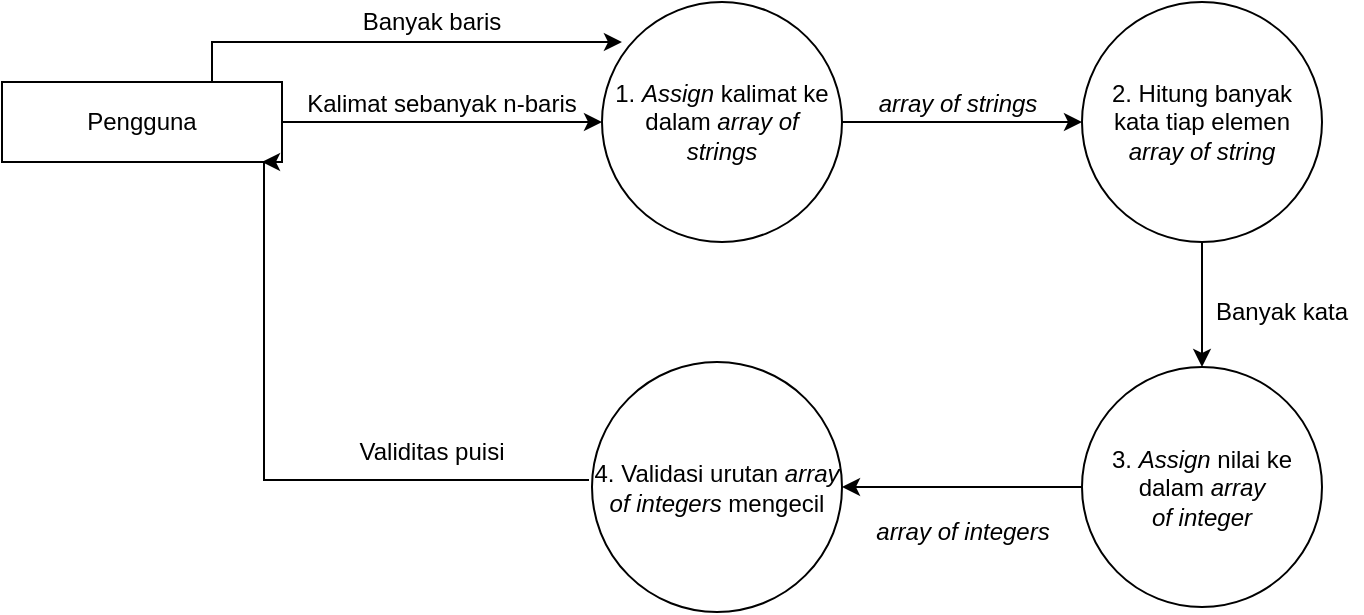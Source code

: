 <mxfile version="23.1.5" type="device">
  <diagram name="Page-1" id="mZHp0F3idqMipVGt2Qi0">
    <mxGraphModel dx="1730" dy="572" grid="1" gridSize="10" guides="1" tooltips="1" connect="1" arrows="1" fold="1" page="1" pageScale="1" pageWidth="850" pageHeight="1100" math="0" shadow="0">
      <root>
        <mxCell id="0" />
        <mxCell id="1" parent="0" />
        <mxCell id="JLWCUQV6kGqJ00sNZZGw-9" style="edgeStyle=orthogonalEdgeStyle;rounded=0;orthogonalLoop=1;jettySize=auto;html=1;exitX=1;exitY=0.5;exitDx=0;exitDy=0;" parent="1" source="JLWCUQV6kGqJ00sNZZGw-1" target="JLWCUQV6kGqJ00sNZZGw-3" edge="1">
          <mxGeometry relative="1" as="geometry" />
        </mxCell>
        <mxCell id="JLWCUQV6kGqJ00sNZZGw-1" value="Pengguna" style="rounded=0;whiteSpace=wrap;html=1;" parent="1" vertex="1">
          <mxGeometry x="-20" y="160" width="140" height="40" as="geometry" />
        </mxCell>
        <mxCell id="JLWCUQV6kGqJ00sNZZGw-11" style="edgeStyle=orthogonalEdgeStyle;rounded=0;orthogonalLoop=1;jettySize=auto;html=1;exitX=1;exitY=0.5;exitDx=0;exitDy=0;entryX=0;entryY=0.5;entryDx=0;entryDy=0;" parent="1" source="JLWCUQV6kGqJ00sNZZGw-3" target="JLWCUQV6kGqJ00sNZZGw-10" edge="1">
          <mxGeometry relative="1" as="geometry" />
        </mxCell>
        <mxCell id="JLWCUQV6kGqJ00sNZZGw-3" value="1. &lt;i&gt;Assign &lt;/i&gt;kalimat ke dalam &lt;i&gt;array of &lt;br&gt;strings&lt;/i&gt;" style="ellipse;whiteSpace=wrap;html=1;aspect=fixed;" parent="1" vertex="1">
          <mxGeometry x="280" y="120" width="120" height="120" as="geometry" />
        </mxCell>
        <mxCell id="JLWCUQV6kGqJ00sNZZGw-5" value="Kalimat sebanyak n-baris" style="text;html=1;align=center;verticalAlign=middle;whiteSpace=wrap;rounded=0;" parent="1" vertex="1">
          <mxGeometry x="120" y="156" width="160" height="30" as="geometry" />
        </mxCell>
        <mxCell id="UbbK8I7xsAyuoqpNCuKr-3" style="edgeStyle=orthogonalEdgeStyle;rounded=0;orthogonalLoop=1;jettySize=auto;html=1;exitX=0.5;exitY=1;exitDx=0;exitDy=0;entryX=0.5;entryY=0;entryDx=0;entryDy=0;" edge="1" parent="1" source="JLWCUQV6kGqJ00sNZZGw-10" target="JLWCUQV6kGqJ00sNZZGw-13">
          <mxGeometry relative="1" as="geometry" />
        </mxCell>
        <mxCell id="JLWCUQV6kGqJ00sNZZGw-10" value="2. Hitung banyak &lt;br&gt;kata tiap elemen &lt;i&gt;array of string&lt;/i&gt;" style="ellipse;whiteSpace=wrap;html=1;aspect=fixed;" parent="1" vertex="1">
          <mxGeometry x="520" y="120" width="120" height="120" as="geometry" />
        </mxCell>
        <mxCell id="JLWCUQV6kGqJ00sNZZGw-12" value="&lt;i&gt;array of strings&lt;/i&gt;" style="text;html=1;align=center;verticalAlign=middle;whiteSpace=wrap;rounded=0;" parent="1" vertex="1">
          <mxGeometry x="413" y="156" width="90" height="30" as="geometry" />
        </mxCell>
        <mxCell id="UbbK8I7xsAyuoqpNCuKr-4" style="edgeStyle=orthogonalEdgeStyle;rounded=0;orthogonalLoop=1;jettySize=auto;html=1;exitX=0;exitY=0.5;exitDx=0;exitDy=0;entryX=1;entryY=0.5;entryDx=0;entryDy=0;" edge="1" parent="1" source="JLWCUQV6kGqJ00sNZZGw-13" target="JLWCUQV6kGqJ00sNZZGw-16">
          <mxGeometry relative="1" as="geometry" />
        </mxCell>
        <mxCell id="JLWCUQV6kGqJ00sNZZGw-13" value="3. &lt;i&gt;Assign&lt;/i&gt;&amp;nbsp;nilai ke dalam &lt;i&gt;array &lt;br&gt;of integer&lt;/i&gt;" style="ellipse;whiteSpace=wrap;html=1;aspect=fixed;" parent="1" vertex="1">
          <mxGeometry x="520" y="302.5" width="120" height="120" as="geometry" />
        </mxCell>
        <mxCell id="JLWCUQV6kGqJ00sNZZGw-15" value="Banyak kata" style="text;html=1;align=center;verticalAlign=middle;whiteSpace=wrap;rounded=0;" parent="1" vertex="1">
          <mxGeometry x="580" y="260" width="80" height="30" as="geometry" />
        </mxCell>
        <mxCell id="JLWCUQV6kGqJ00sNZZGw-16" value="4. Validasi urutan &lt;i&gt;array of integers&lt;/i&gt;&amp;nbsp;mengecil" style="ellipse;whiteSpace=wrap;html=1;aspect=fixed;" parent="1" vertex="1">
          <mxGeometry x="275" y="300" width="125" height="125" as="geometry" />
        </mxCell>
        <mxCell id="JLWCUQV6kGqJ00sNZZGw-18" value="&lt;i&gt;array of integers&lt;/i&gt;" style="text;html=1;align=center;verticalAlign=middle;whiteSpace=wrap;rounded=0;" parent="1" vertex="1">
          <mxGeometry x="410" y="370" width="101" height="30" as="geometry" />
        </mxCell>
        <mxCell id="JLWCUQV6kGqJ00sNZZGw-19" style="edgeStyle=orthogonalEdgeStyle;rounded=0;orthogonalLoop=1;jettySize=auto;html=1;exitX=-0.012;exitY=0.472;exitDx=0;exitDy=0;exitPerimeter=0;" parent="1" source="JLWCUQV6kGqJ00sNZZGw-16" edge="1">
          <mxGeometry relative="1" as="geometry">
            <mxPoint x="668.18" y="359.22" as="sourcePoint" />
            <mxPoint x="110" y="200" as="targetPoint" />
            <Array as="points">
              <mxPoint x="111" y="359" />
            </Array>
          </mxGeometry>
        </mxCell>
        <mxCell id="JLWCUQV6kGqJ00sNZZGw-21" value="Validitas puisi" style="text;html=1;align=center;verticalAlign=middle;whiteSpace=wrap;rounded=0;" parent="1" vertex="1">
          <mxGeometry x="136.25" y="330" width="117.5" height="30" as="geometry" />
        </mxCell>
        <mxCell id="UbbK8I7xsAyuoqpNCuKr-1" style="edgeStyle=orthogonalEdgeStyle;rounded=0;orthogonalLoop=1;jettySize=auto;html=1;exitX=0.75;exitY=0;exitDx=0;exitDy=0;entryX=0.083;entryY=0.167;entryDx=0;entryDy=0;entryPerimeter=0;" edge="1" parent="1" source="JLWCUQV6kGqJ00sNZZGw-1" target="JLWCUQV6kGqJ00sNZZGw-3">
          <mxGeometry relative="1" as="geometry" />
        </mxCell>
        <mxCell id="UbbK8I7xsAyuoqpNCuKr-2" value="Banyak baris" style="text;html=1;align=center;verticalAlign=middle;whiteSpace=wrap;rounded=0;" vertex="1" parent="1">
          <mxGeometry x="110" y="120" width="170" height="20" as="geometry" />
        </mxCell>
      </root>
    </mxGraphModel>
  </diagram>
</mxfile>
